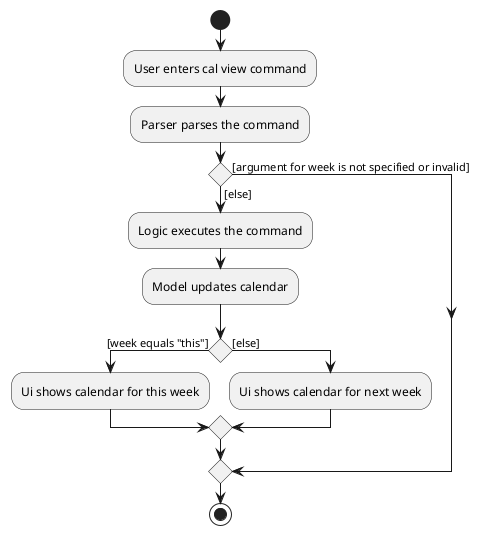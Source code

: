 @startuml
start
:User enters cal view command;
:Parser parses the command;
'Since the beta syntax does not support placing the condition outside the
'diamond we place it as the true branch instead.

if () then ([else])
    :Logic executes the command;
    :Model updates calendar;
    if () then ([week equals "this"])
        :Ui shows calendar for this week;
    else ([else])
        :Ui shows calendar for next week;
    endif;
else ([argument for week is not specified or invalid])
endif
stop
@enduml
